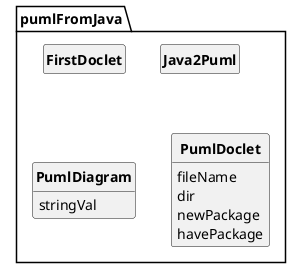 @startuml

'UML GENERE PAR CODE :)

skinparam style strictuml
skinparam classAttributeIconSize 0
skinparam classFontStyle Bold
hide empty members

@startuml

'UML GENERE PAR CODE :)

skinparam style strictuml
skinparam classAttributeIconSize 0
skinparam classFontStyle Bold
hide empty members



PACKAGE pumlFromJava{

	CLASS FirstDoclet{
	}

	CLASS Java2Puml{
	}

	CLASS PumlDiagram{
		stringVal
	}

	CLASS PumlDoclet{
		fileName
		dir
		newPackage
		havePackage
	}

}
@enduml
